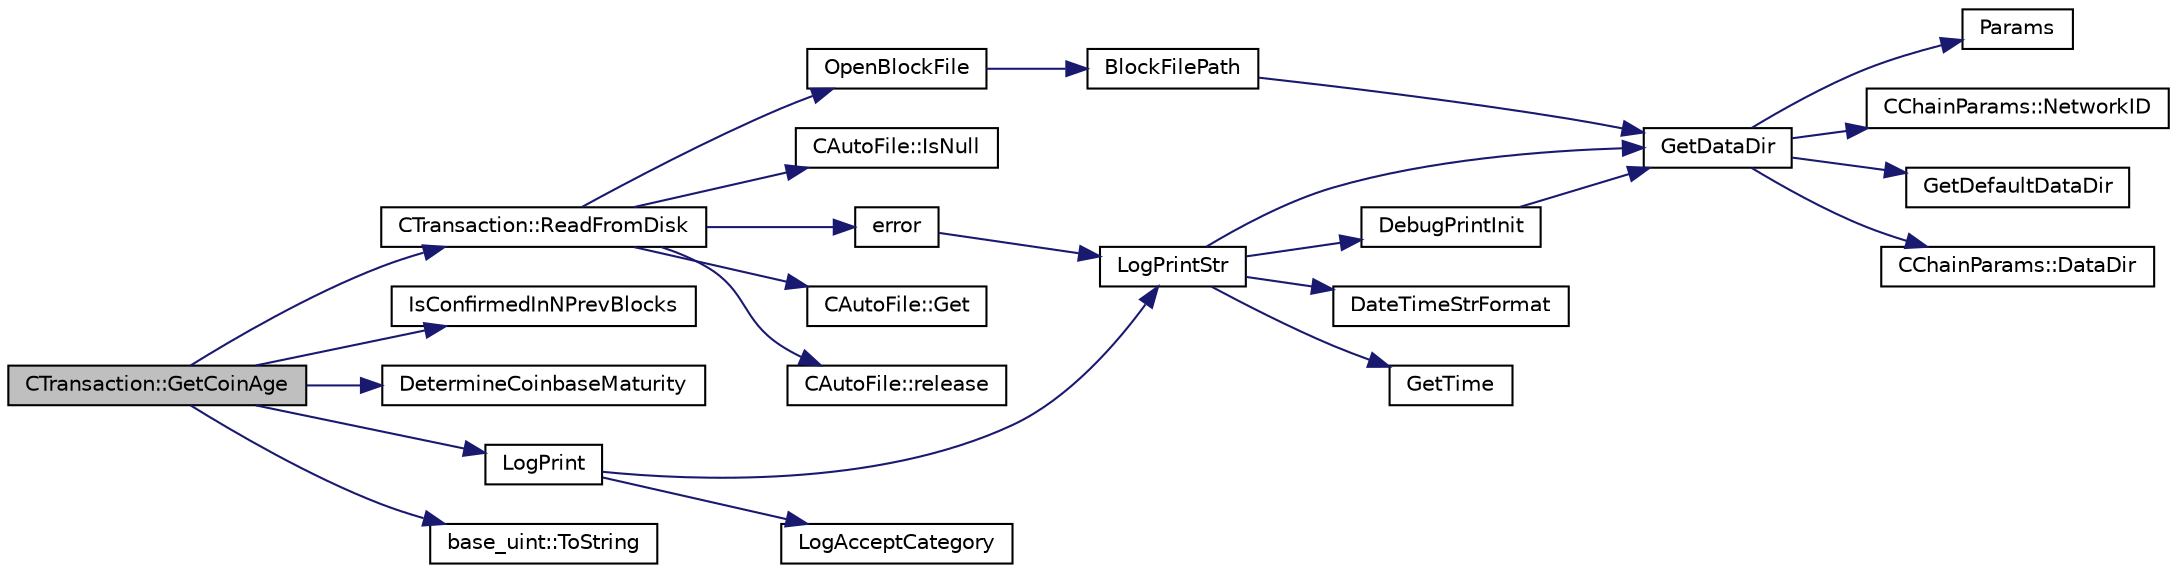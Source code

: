 digraph "CTransaction::GetCoinAge"
{
  edge [fontname="Helvetica",fontsize="10",labelfontname="Helvetica",labelfontsize="10"];
  node [fontname="Helvetica",fontsize="10",shape=record];
  rankdir="LR";
  Node686 [label="CTransaction::GetCoinAge",height=0.2,width=0.4,color="black", fillcolor="grey75", style="filled", fontcolor="black"];
  Node686 -> Node687 [color="midnightblue",fontsize="10",style="solid",fontname="Helvetica"];
  Node687 [label="CTransaction::ReadFromDisk",height=0.2,width=0.4,color="black", fillcolor="white", style="filled",URL="$df/d43/class_c_transaction.html#ad9d526afecbd816c385343f60c5352fd"];
  Node687 -> Node688 [color="midnightblue",fontsize="10",style="solid",fontname="Helvetica"];
  Node688 [label="OpenBlockFile",height=0.2,width=0.4,color="black", fillcolor="white", style="filled",URL="$d4/dbf/main_8h.html#acaa494f20aefb99c5f5f9022a97d0040"];
  Node688 -> Node689 [color="midnightblue",fontsize="10",style="solid",fontname="Helvetica"];
  Node689 [label="BlockFilePath",height=0.2,width=0.4,color="black", fillcolor="white", style="filled",URL="$df/d0a/main_8cpp.html#ac8bea30995cabddbc181f7c3b81340f0"];
  Node689 -> Node690 [color="midnightblue",fontsize="10",style="solid",fontname="Helvetica"];
  Node690 [label="GetDataDir",height=0.2,width=0.4,color="black", fillcolor="white", style="filled",URL="$df/d2d/util_8cpp.html#ab83866a054745d4b30a3948a1b44beba"];
  Node690 -> Node691 [color="midnightblue",fontsize="10",style="solid",fontname="Helvetica"];
  Node691 [label="Params",height=0.2,width=0.4,color="black", fillcolor="white", style="filled",URL="$df/dbf/chainparams_8cpp.html#ace5c5b706d71a324a417dd2db394fd4a",tooltip="Return the currently selected parameters. "];
  Node690 -> Node692 [color="midnightblue",fontsize="10",style="solid",fontname="Helvetica"];
  Node692 [label="CChainParams::NetworkID",height=0.2,width=0.4,color="black", fillcolor="white", style="filled",URL="$d1/d4f/class_c_chain_params.html#a90dc493ec0c0325c98c3ac06eb99862b"];
  Node690 -> Node693 [color="midnightblue",fontsize="10",style="solid",fontname="Helvetica"];
  Node693 [label="GetDefaultDataDir",height=0.2,width=0.4,color="black", fillcolor="white", style="filled",URL="$df/d2d/util_8cpp.html#ab272995de020a3bcbf743be630e485c6"];
  Node690 -> Node694 [color="midnightblue",fontsize="10",style="solid",fontname="Helvetica"];
  Node694 [label="CChainParams::DataDir",height=0.2,width=0.4,color="black", fillcolor="white", style="filled",URL="$d1/d4f/class_c_chain_params.html#a959488b5d8e6fe62857940b831d73a78"];
  Node687 -> Node695 [color="midnightblue",fontsize="10",style="solid",fontname="Helvetica"];
  Node695 [label="CAutoFile::IsNull",height=0.2,width=0.4,color="black", fillcolor="white", style="filled",URL="$df/dc9/class_c_auto_file.html#a7fd47268b6d85a89acafdb73559f8e78",tooltip="Return true if the wrapped FILE* is NULL, false otherwise. "];
  Node687 -> Node696 [color="midnightblue",fontsize="10",style="solid",fontname="Helvetica"];
  Node696 [label="error",height=0.2,width=0.4,color="black", fillcolor="white", style="filled",URL="$d8/d3c/util_8h.html#af8985880cf4ef26df0a5aa2ffcb76662"];
  Node696 -> Node697 [color="midnightblue",fontsize="10",style="solid",fontname="Helvetica"];
  Node697 [label="LogPrintStr",height=0.2,width=0.4,color="black", fillcolor="white", style="filled",URL="$d8/d3c/util_8h.html#afd4c3002b2797c0560adddb6af3ca1da"];
  Node697 -> Node698 [color="midnightblue",fontsize="10",style="solid",fontname="Helvetica"];
  Node698 [label="DebugPrintInit",height=0.2,width=0.4,color="black", fillcolor="white", style="filled",URL="$df/d2d/util_8cpp.html#a751ff5f21d880737811136b5e0bcea12"];
  Node698 -> Node690 [color="midnightblue",fontsize="10",style="solid",fontname="Helvetica"];
  Node697 -> Node690 [color="midnightblue",fontsize="10",style="solid",fontname="Helvetica"];
  Node697 -> Node699 [color="midnightblue",fontsize="10",style="solid",fontname="Helvetica"];
  Node699 [label="DateTimeStrFormat",height=0.2,width=0.4,color="black", fillcolor="white", style="filled",URL="$df/d2d/util_8cpp.html#a749bc6776c8ec72d7c5e4dea56aee415"];
  Node697 -> Node700 [color="midnightblue",fontsize="10",style="solid",fontname="Helvetica"];
  Node700 [label="GetTime",height=0.2,width=0.4,color="black", fillcolor="white", style="filled",URL="$df/d2d/util_8cpp.html#a46fac5fba8ba905b5f9acb364f5d8c6f"];
  Node687 -> Node701 [color="midnightblue",fontsize="10",style="solid",fontname="Helvetica"];
  Node701 [label="CAutoFile::Get",height=0.2,width=0.4,color="black", fillcolor="white", style="filled",URL="$df/dc9/class_c_auto_file.html#a2c1ad2d25562fea82a54bdef2793a0dd",tooltip="Get wrapped FILE* without transfer of ownership. "];
  Node687 -> Node702 [color="midnightblue",fontsize="10",style="solid",fontname="Helvetica"];
  Node702 [label="CAutoFile::release",height=0.2,width=0.4,color="black", fillcolor="white", style="filled",URL="$df/dc9/class_c_auto_file.html#a25b51d94dc85c4140da0b15494ac9f8a",tooltip="Get wrapped FILE* with transfer of ownership. "];
  Node686 -> Node703 [color="midnightblue",fontsize="10",style="solid",fontname="Helvetica"];
  Node703 [label="IsConfirmedInNPrevBlocks",height=0.2,width=0.4,color="black", fillcolor="white", style="filled",URL="$df/d0a/main_8cpp.html#a22e712bbf635a69ba8dd7ae004d2697b"];
  Node686 -> Node704 [color="midnightblue",fontsize="10",style="solid",fontname="Helvetica"];
  Node704 [label="DetermineCoinbaseMaturity",height=0.2,width=0.4,color="black", fillcolor="white", style="filled",URL="$d1/d08/proofs_8cpp.html#a97478c8207cae73889a6b1fbbc3c67e3",tooltip="Determine Coinbase Maturity (generally not a good idea - done so to increase speed) ..."];
  Node686 -> Node705 [color="midnightblue",fontsize="10",style="solid",fontname="Helvetica"];
  Node705 [label="LogPrint",height=0.2,width=0.4,color="black", fillcolor="white", style="filled",URL="$d8/d3c/util_8h.html#aab1f837a2366f424bdc996fdf6352171"];
  Node705 -> Node706 [color="midnightblue",fontsize="10",style="solid",fontname="Helvetica"];
  Node706 [label="LogAcceptCategory",height=0.2,width=0.4,color="black", fillcolor="white", style="filled",URL="$d8/d3c/util_8h.html#a343d2a13efe00125f78d25dafb0a8d98"];
  Node705 -> Node697 [color="midnightblue",fontsize="10",style="solid",fontname="Helvetica"];
  Node686 -> Node707 [color="midnightblue",fontsize="10",style="solid",fontname="Helvetica"];
  Node707 [label="base_uint::ToString",height=0.2,width=0.4,color="black", fillcolor="white", style="filled",URL="$da/df7/classbase__uint.html#acccba4d9d51a0c36261718ca0cbb293b"];
}
